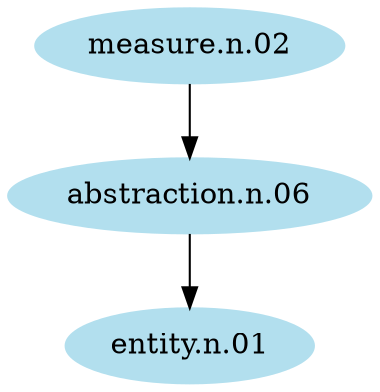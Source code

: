 digraph unix {
	node [color=lightblue2 style=filled]
	size="6,6"
	"measure.n.02" -> "abstraction.n.06"
	"abstraction.n.06" -> "entity.n.01"
}
